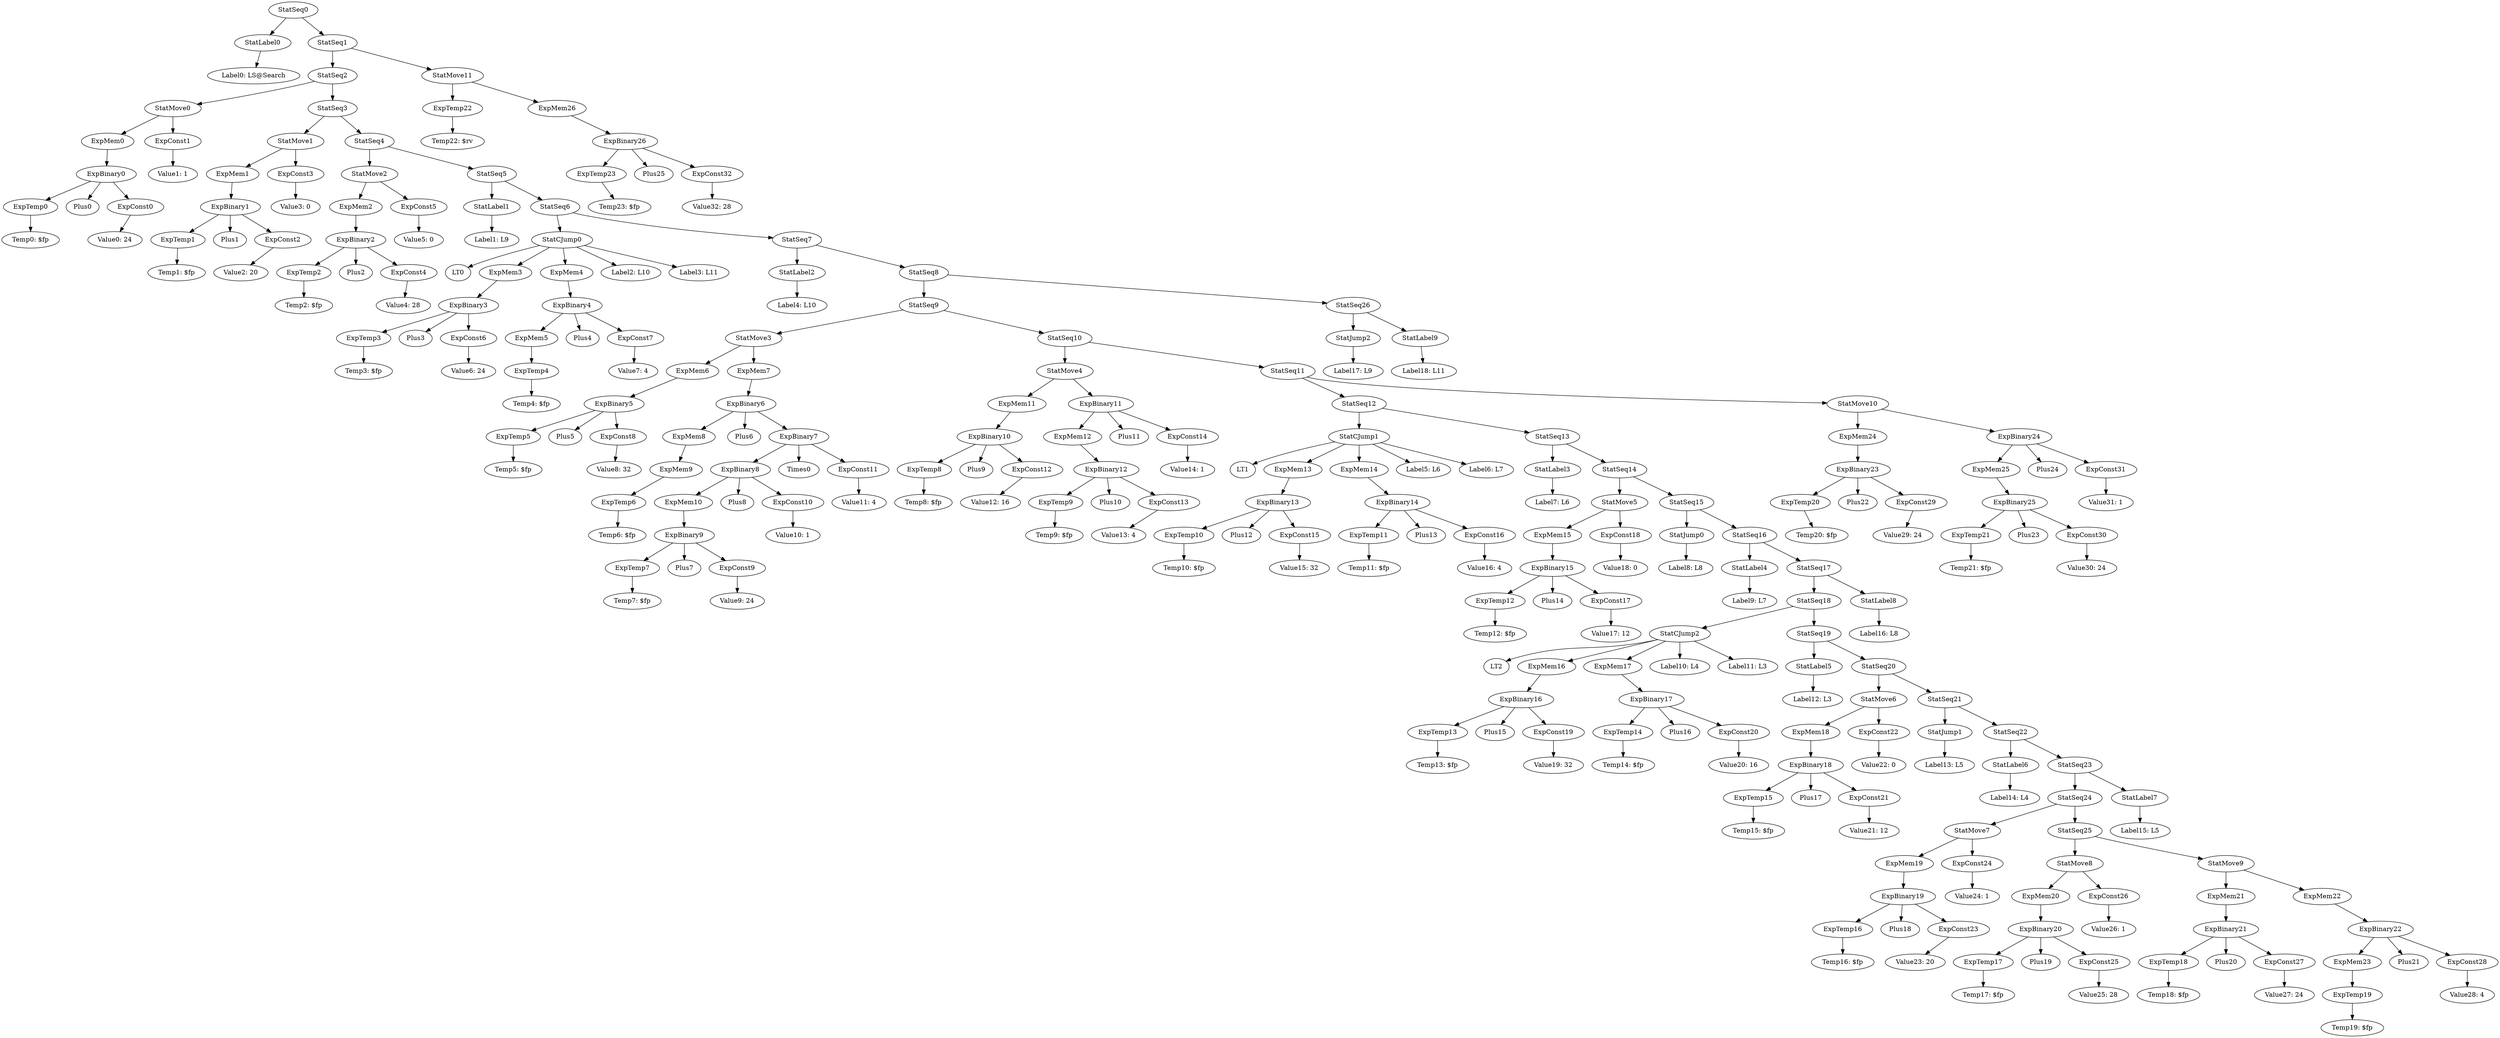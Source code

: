digraph {
	ordering = out;
	ExpBinary26 -> ExpTemp23;
	ExpBinary26 -> Plus25;
	ExpBinary26 -> ExpConst32;
	ExpTemp22 -> "Temp22: $rv";
	StatLabel9 -> "Label18: L11";
	StatJump2 -> "Label17: L9";
	StatSeq8 -> StatSeq9;
	StatSeq8 -> StatSeq26;
	ExpBinary24 -> ExpMem25;
	ExpBinary24 -> Plus24;
	ExpBinary24 -> ExpConst31;
	ExpMem26 -> ExpBinary26;
	ExpMem25 -> ExpBinary25;
	ExpBinary25 -> ExpTemp21;
	ExpBinary25 -> Plus23;
	ExpBinary25 -> ExpConst30;
	ExpTemp21 -> "Temp21: $fp";
	StatMove10 -> ExpMem24;
	StatMove10 -> ExpBinary24;
	ExpMem24 -> ExpBinary23;
	ExpConst29 -> "Value29: 24";
	StatLabel8 -> "Label16: L8";
	ExpMem22 -> ExpBinary22;
	ExpMem23 -> ExpTemp19;
	StatMove9 -> ExpMem21;
	StatMove9 -> ExpMem22;
	ExpBinary21 -> ExpTemp18;
	ExpBinary21 -> Plus20;
	ExpBinary21 -> ExpConst27;
	ExpTemp18 -> "Temp18: $fp";
	StatSeq25 -> StatMove8;
	StatSeq25 -> StatMove9;
	StatLabel7 -> "Label15: L5";
	StatMove8 -> ExpMem20;
	StatMove8 -> ExpConst26;
	ExpMem20 -> ExpBinary20;
	ExpBinary20 -> ExpTemp17;
	ExpBinary20 -> Plus19;
	ExpBinary20 -> ExpConst25;
	StatSeq24 -> StatMove7;
	StatSeq24 -> StatSeq25;
	StatMove7 -> ExpMem19;
	StatMove7 -> ExpConst24;
	ExpBinary19 -> ExpTemp16;
	ExpBinary19 -> Plus18;
	ExpBinary19 -> ExpConst23;
	StatSeq22 -> StatLabel6;
	StatSeq22 -> StatSeq23;
	StatSeq21 -> StatJump1;
	StatSeq21 -> StatSeq22;
	StatSeq11 -> StatSeq12;
	StatSeq11 -> StatMove10;
	StatSeq20 -> StatMove6;
	StatSeq20 -> StatSeq21;
	ExpConst22 -> "Value22: 0";
	StatSeq26 -> StatJump2;
	StatSeq26 -> StatLabel9;
	ExpMem19 -> ExpBinary19;
	StatMove6 -> ExpMem18;
	StatMove6 -> ExpConst22;
	ExpMem18 -> ExpBinary18;
	ExpConst21 -> "Value21: 12";
	ExpBinary18 -> ExpTemp15;
	ExpBinary18 -> Plus17;
	ExpBinary18 -> ExpConst21;
	ExpTemp15 -> "Temp15: $fp";
	StatSeq19 -> StatLabel5;
	StatSeq19 -> StatSeq20;
	StatSeq18 -> StatCJump2;
	StatSeq18 -> StatSeq19;
	ExpMem17 -> ExpBinary17;
	ExpConst20 -> "Value20: 16";
	ExpTemp6 -> "Temp6: $fp";
	ExpConst24 -> "Value24: 1";
	StatMove3 -> ExpMem6;
	StatMove3 -> ExpMem7;
	ExpMem6 -> ExpBinary5;
	ExpTemp16 -> "Temp16: $fp";
	StatCJump2 -> LT2;
	StatCJump2 -> ExpMem16;
	StatCJump2 -> ExpMem17;
	StatCJump2 -> "Label10: L4";
	StatCJump2 -> "Label11: L3";
	ExpTemp20 -> "Temp20: $fp";
	ExpConst8 -> "Value8: 32";
	ExpConst4 -> "Value4: 28";
	ExpBinary5 -> ExpTemp5;
	ExpBinary5 -> Plus5;
	ExpBinary5 -> ExpConst8;
	ExpConst0 -> "Value0: 24";
	StatLabel5 -> "Label12: L3";
	ExpTemp4 -> "Temp4: $fp";
	ExpMem3 -> ExpBinary3;
	StatSeq6 -> StatCJump0;
	StatSeq6 -> StatSeq7;
	ExpTemp3 -> "Temp3: $fp";
	ExpConst6 -> "Value6: 24";
	ExpConst31 -> "Value31: 1";
	ExpMem1 -> ExpBinary1;
	ExpConst1 -> "Value1: 1";
	ExpMem5 -> ExpTemp4;
	StatSeq17 -> StatSeq18;
	StatSeq17 -> StatLabel8;
	ExpBinary22 -> ExpMem23;
	ExpBinary22 -> Plus21;
	ExpBinary22 -> ExpConst28;
	ExpTemp19 -> "Temp19: $fp";
	StatLabel0 -> "Label0: LS@Search";
	ExpBinary2 -> ExpTemp2;
	ExpBinary2 -> Plus2;
	ExpBinary2 -> ExpConst4;
	StatCJump0 -> LT0;
	StatCJump0 -> ExpMem3;
	StatCJump0 -> ExpMem4;
	StatCJump0 -> "Label2: L10";
	StatCJump0 -> "Label3: L11";
	ExpConst16 -> "Value16: 4";
	StatSeq23 -> StatSeq24;
	StatSeq23 -> StatLabel7;
	StatLabel4 -> "Label9: L7";
	StatMove1 -> ExpMem1;
	StatMove1 -> ExpConst3;
	ExpMem13 -> ExpBinary13;
	ExpTemp23 -> "Temp23: $fp";
	ExpTemp17 -> "Temp17: $fp";
	ExpMem9 -> ExpTemp6;
	StatSeq13 -> StatLabel3;
	StatSeq13 -> StatSeq14;
	StatSeq2 -> StatMove0;
	StatSeq2 -> StatSeq3;
	ExpMem0 -> ExpBinary0;
	ExpConst17 -> "Value17: 12";
	ExpConst26 -> "Value26: 1";
	ExpConst2 -> "Value2: 20";
	ExpBinary17 -> ExpTemp14;
	ExpBinary17 -> Plus16;
	ExpBinary17 -> ExpConst20;
	ExpTemp5 -> "Temp5: $fp";
	ExpBinary4 -> ExpMem5;
	ExpBinary4 -> Plus4;
	ExpBinary4 -> ExpConst7;
	ExpTemp1 -> "Temp1: $fp";
	ExpMem21 -> ExpBinary21;
	ExpConst5 -> "Value5: 0";
	StatSeq0 -> StatLabel0;
	StatSeq0 -> StatSeq1;
	ExpTemp11 -> "Temp11: $fp";
	ExpTemp0 -> "Temp0: $fp";
	ExpTemp7 -> "Temp7: $fp";
	StatLabel1 -> "Label1: L9";
	StatJump1 -> "Label13: L5";
	StatSeq4 -> StatMove2;
	StatSeq4 -> StatSeq5;
	StatSeq1 -> StatSeq2;
	StatSeq1 -> StatMove11;
	ExpMem2 -> ExpBinary2;
	ExpConst23 -> "Value23: 20";
	StatLabel6 -> "Label14: L4";
	ExpTemp12 -> "Temp12: $fp";
	StatMove0 -> ExpMem0;
	StatMove0 -> ExpConst1;
	StatSeq3 -> StatMove1;
	StatSeq3 -> StatSeq4;
	StatLabel3 -> "Label7: L6";
	ExpBinary3 -> ExpTemp3;
	ExpBinary3 -> Plus3;
	ExpBinary3 -> ExpConst6;
	ExpMem7 -> ExpBinary6;
	ExpConst15 -> "Value15: 32";
	StatSeq15 -> StatJump0;
	StatSeq15 -> StatSeq16;
	ExpBinary11 -> ExpMem12;
	ExpBinary11 -> Plus11;
	ExpBinary11 -> ExpConst14;
	ExpMem4 -> ExpBinary4;
	ExpBinary0 -> ExpTemp0;
	ExpBinary0 -> Plus0;
	ExpBinary0 -> ExpConst0;
	ExpConst7 -> "Value7: 4";
	ExpConst3 -> "Value3: 0";
	ExpTemp2 -> "Temp2: $fp";
	ExpTemp14 -> "Temp14: $fp";
	ExpConst19 -> "Value19: 32";
	ExpMem8 -> ExpMem9;
	ExpMem16 -> ExpBinary16;
	ExpBinary6 -> ExpMem8;
	ExpBinary6 -> Plus6;
	ExpBinary6 -> ExpBinary7;
	ExpTemp9 -> "Temp9: $fp";
	ExpBinary8 -> ExpMem10;
	ExpBinary8 -> Plus8;
	ExpBinary8 -> ExpConst10;
	ExpBinary1 -> ExpTemp1;
	ExpBinary1 -> Plus1;
	ExpBinary1 -> ExpConst2;
	ExpConst10 -> "Value10: 1";
	ExpConst9 -> "Value9: 24";
	StatLabel2 -> "Label4: L10";
	StatMove5 -> ExpMem15;
	StatMove5 -> ExpConst18;
	StatMove4 -> ExpMem11;
	StatMove4 -> ExpBinary11;
	ExpBinary9 -> ExpTemp7;
	ExpBinary9 -> Plus7;
	ExpBinary9 -> ExpConst9;
	ExpBinary7 -> ExpBinary8;
	ExpBinary7 -> Times0;
	ExpBinary7 -> ExpConst11;
	ExpConst32 -> "Value32: 28";
	ExpMem15 -> ExpBinary15;
	ExpTemp8 -> "Temp8: $fp";
	ExpConst12 -> "Value12: 16";
	ExpConst11 -> "Value11: 4";
	StatSeq9 -> StatMove3;
	StatSeq9 -> StatSeq10;
	ExpBinary10 -> ExpTemp8;
	ExpBinary10 -> Plus9;
	ExpBinary10 -> ExpConst12;
	StatMove11 -> ExpTemp22;
	StatMove11 -> ExpMem26;
	ExpMem11 -> ExpBinary10;
	ExpBinary12 -> ExpTemp9;
	ExpBinary12 -> Plus10;
	ExpBinary12 -> ExpConst13;
	ExpConst18 -> "Value18: 0";
	ExpConst13 -> "Value13: 4";
	ExpTemp13 -> "Temp13: $fp";
	ExpMem12 -> ExpBinary12;
	ExpConst14 -> "Value14: 1";
	StatSeq10 -> StatMove4;
	StatSeq10 -> StatSeq11;
	StatSeq14 -> StatMove5;
	StatSeq14 -> StatSeq15;
	ExpConst25 -> "Value25: 28";
	StatCJump1 -> LT1;
	StatCJump1 -> ExpMem13;
	StatCJump1 -> ExpMem14;
	StatCJump1 -> "Label5: L6";
	StatCJump1 -> "Label6: L7";
	ExpConst30 -> "Value30: 24";
	ExpMem10 -> ExpBinary9;
	ExpTemp10 -> "Temp10: $fp";
	ExpBinary23 -> ExpTemp20;
	ExpBinary23 -> Plus22;
	ExpBinary23 -> ExpConst29;
	StatMove2 -> ExpMem2;
	StatMove2 -> ExpConst5;
	ExpBinary13 -> ExpTemp10;
	ExpBinary13 -> Plus12;
	ExpBinary13 -> ExpConst15;
	StatSeq5 -> StatLabel1;
	StatSeq5 -> StatSeq6;
	ExpBinary14 -> ExpTemp11;
	ExpBinary14 -> Plus13;
	ExpBinary14 -> ExpConst16;
	ExpMem14 -> ExpBinary14;
	StatSeq12 -> StatCJump1;
	StatSeq12 -> StatSeq13;
	ExpBinary15 -> ExpTemp12;
	ExpBinary15 -> Plus14;
	ExpBinary15 -> ExpConst17;
	StatJump0 -> "Label8: L8";
	ExpConst27 -> "Value27: 24";
	StatSeq7 -> StatLabel2;
	StatSeq7 -> StatSeq8;
	StatSeq16 -> StatLabel4;
	StatSeq16 -> StatSeq17;
	ExpConst28 -> "Value28: 4";
	ExpBinary16 -> ExpTemp13;
	ExpBinary16 -> Plus15;
	ExpBinary16 -> ExpConst19;
}

